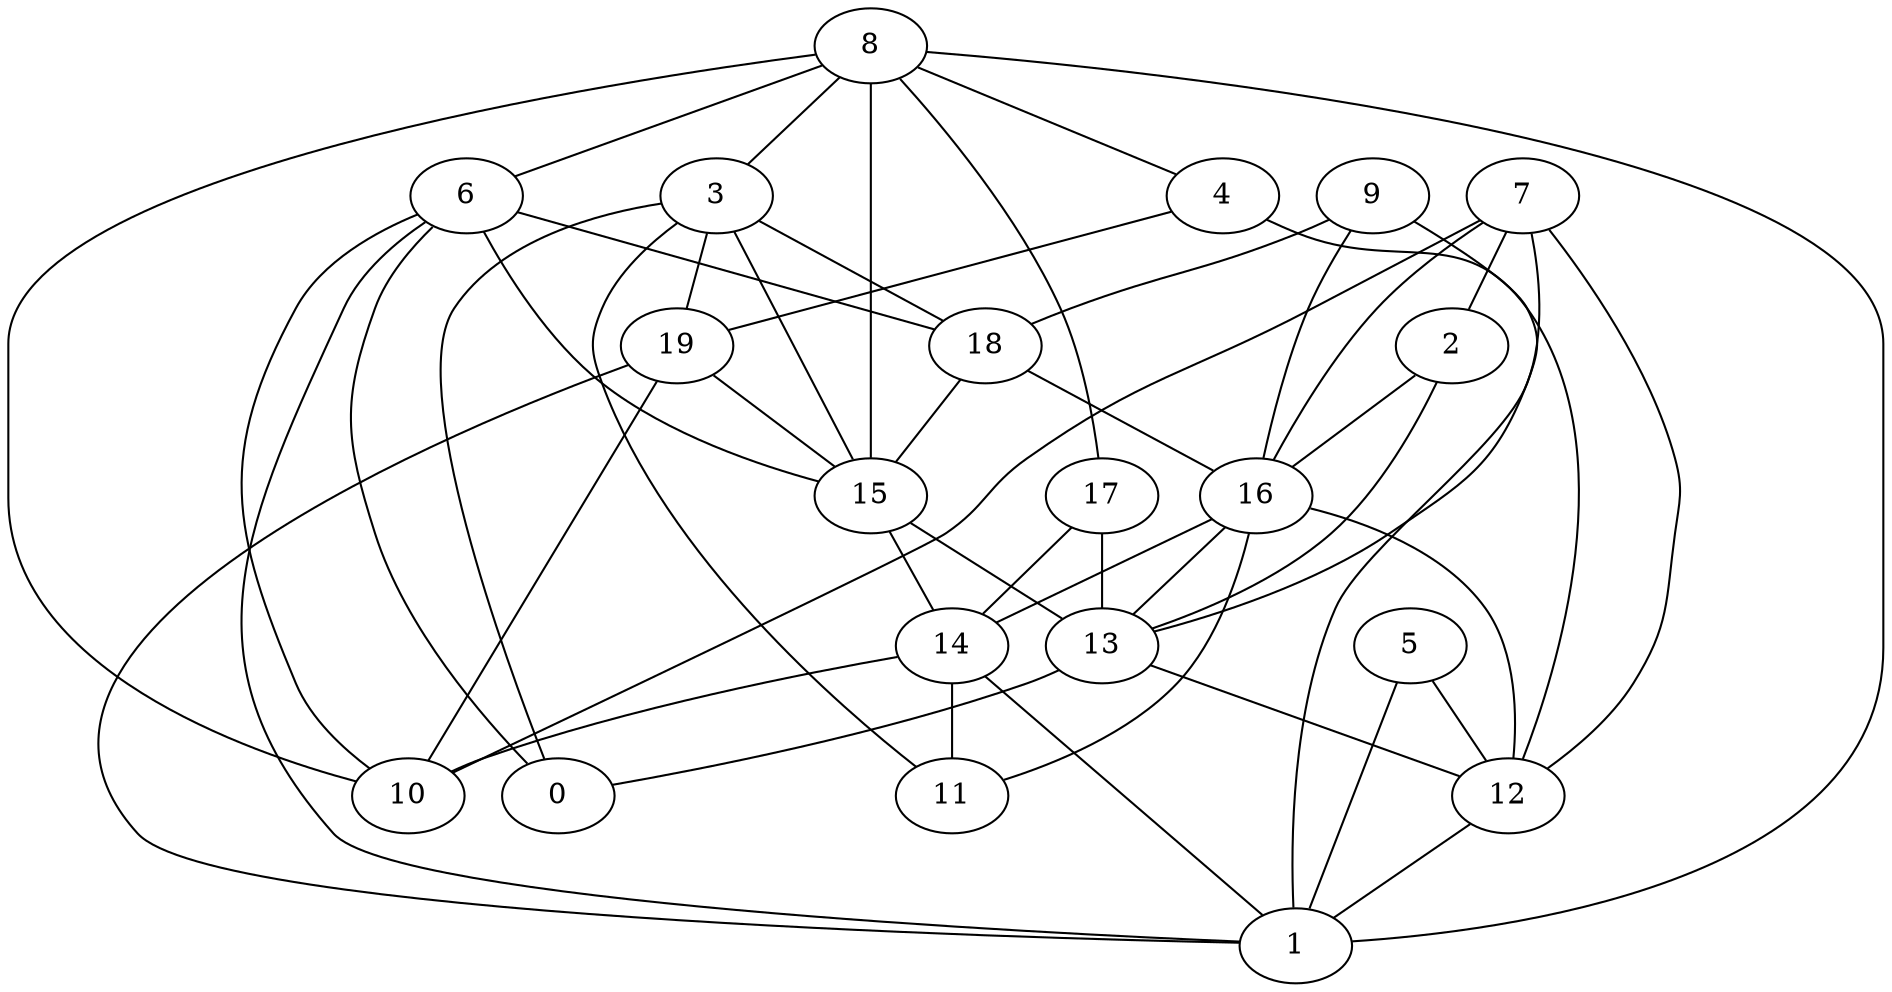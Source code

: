 digraph GG_graph {

subgraph G_graph {
edge [color = black]
"18" -> "15" [dir = none]
"18" -> "16" [dir = none]
"3" -> "19" [dir = none]
"3" -> "11" [dir = none]
"3" -> "0" [dir = none]
"16" -> "14" [dir = none]
"16" -> "12" [dir = none]
"16" -> "11" [dir = none]
"5" -> "12" [dir = none]
"5" -> "1" [dir = none]
"14" -> "11" [dir = none]
"14" -> "10" [dir = none]
"9" -> "18" [dir = none]
"9" -> "16" [dir = none]
"2" -> "16" [dir = none]
"2" -> "13" [dir = none]
"6" -> "1" [dir = none]
"6" -> "0" [dir = none]
"6" -> "15" [dir = none]
"6" -> "10" [dir = none]
"19" -> "1" [dir = none]
"19" -> "10" [dir = none]
"13" -> "0" [dir = none]
"13" -> "12" [dir = none]
"8" -> "4" [dir = none]
"8" -> "17" [dir = none]
"8" -> "3" [dir = none]
"8" -> "1" [dir = none]
"8" -> "10" [dir = none]
"8" -> "15" [dir = none]
"8" -> "6" [dir = none]
"7" -> "13" [dir = none]
"7" -> "12" [dir = none]
"7" -> "10" [dir = none]
"7" -> "16" [dir = none]
"17" -> "13" [dir = none]
"12" -> "1" [dir = none]
"4" -> "12" [dir = none]
"4" -> "19" [dir = none]
"6" -> "18" [dir = none]
"15" -> "14" [dir = none]
"19" -> "15" [dir = none]
"7" -> "2" [dir = none]
"14" -> "1" [dir = none]
"16" -> "13" [dir = none]
"17" -> "14" [dir = none]
"9" -> "1" [dir = none]
"3" -> "18" [dir = none]
"3" -> "15" [dir = none]
"15" -> "13" [dir = none]
}

}
